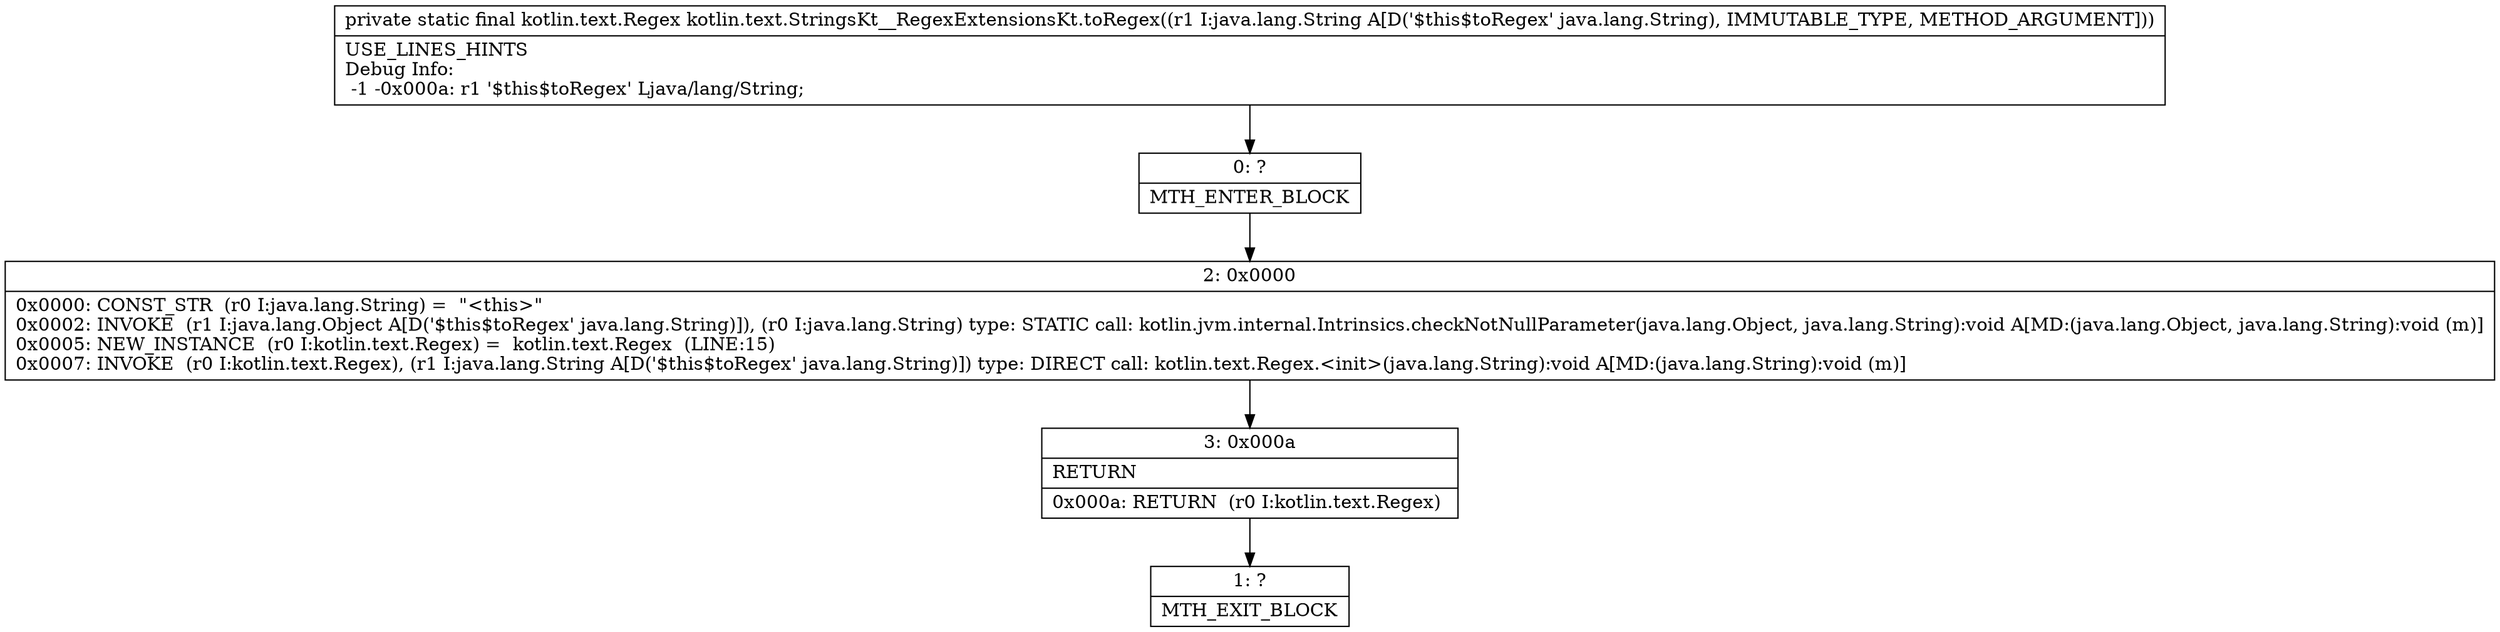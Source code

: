 digraph "CFG forkotlin.text.StringsKt__RegexExtensionsKt.toRegex(Ljava\/lang\/String;)Lkotlin\/text\/Regex;" {
Node_0 [shape=record,label="{0\:\ ?|MTH_ENTER_BLOCK\l}"];
Node_2 [shape=record,label="{2\:\ 0x0000|0x0000: CONST_STR  (r0 I:java.lang.String) =  \"\<this\>\" \l0x0002: INVOKE  (r1 I:java.lang.Object A[D('$this$toRegex' java.lang.String)]), (r0 I:java.lang.String) type: STATIC call: kotlin.jvm.internal.Intrinsics.checkNotNullParameter(java.lang.Object, java.lang.String):void A[MD:(java.lang.Object, java.lang.String):void (m)]\l0x0005: NEW_INSTANCE  (r0 I:kotlin.text.Regex) =  kotlin.text.Regex  (LINE:15)\l0x0007: INVOKE  (r0 I:kotlin.text.Regex), (r1 I:java.lang.String A[D('$this$toRegex' java.lang.String)]) type: DIRECT call: kotlin.text.Regex.\<init\>(java.lang.String):void A[MD:(java.lang.String):void (m)]\l}"];
Node_3 [shape=record,label="{3\:\ 0x000a|RETURN\l|0x000a: RETURN  (r0 I:kotlin.text.Regex) \l}"];
Node_1 [shape=record,label="{1\:\ ?|MTH_EXIT_BLOCK\l}"];
MethodNode[shape=record,label="{private static final kotlin.text.Regex kotlin.text.StringsKt__RegexExtensionsKt.toRegex((r1 I:java.lang.String A[D('$this$toRegex' java.lang.String), IMMUTABLE_TYPE, METHOD_ARGUMENT]))  | USE_LINES_HINTS\lDebug Info:\l  \-1 \-0x000a: r1 '$this$toRegex' Ljava\/lang\/String;\l}"];
MethodNode -> Node_0;Node_0 -> Node_2;
Node_2 -> Node_3;
Node_3 -> Node_1;
}

